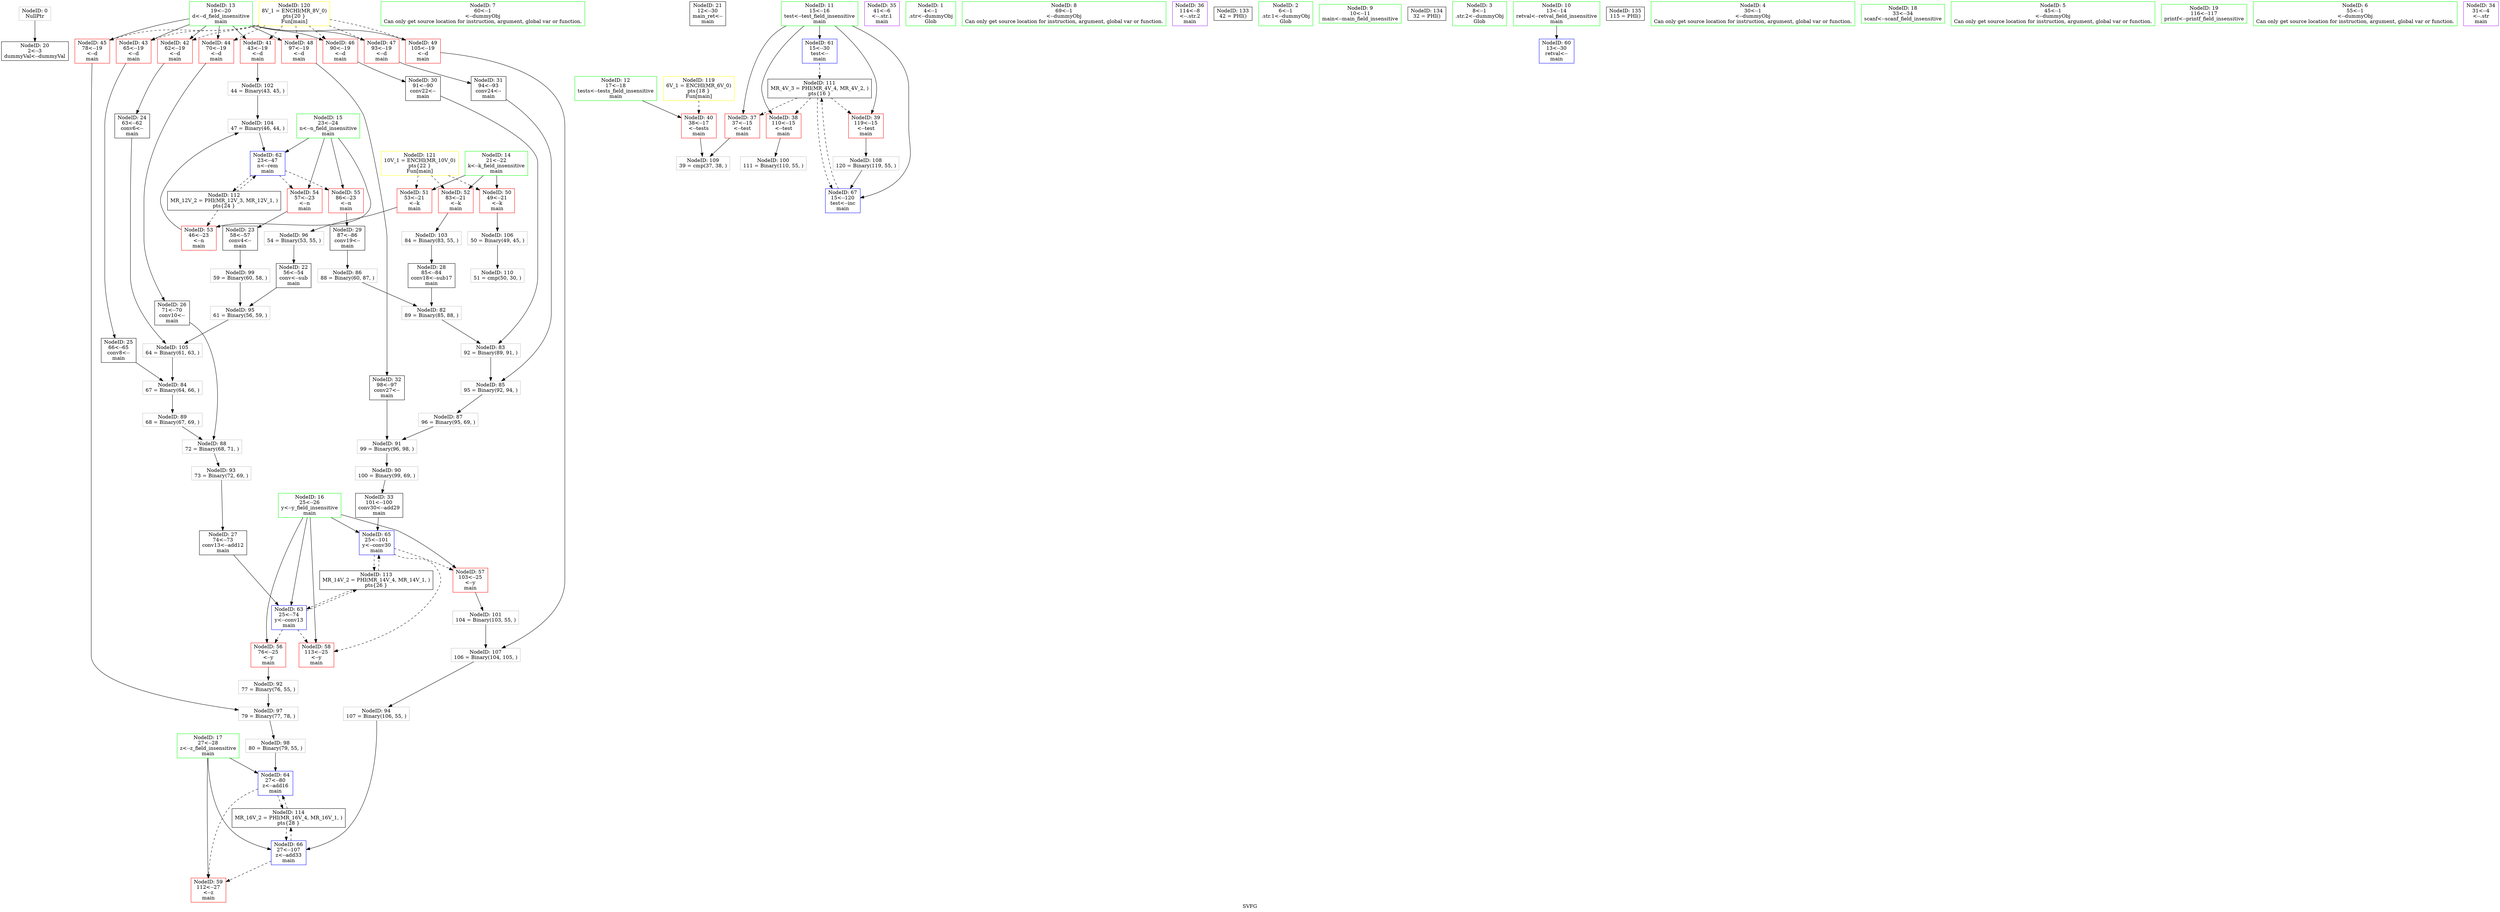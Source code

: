 digraph "SVFG" {
	label="SVFG";

	Node0x55d3f042f7e0 [shape=record,color=grey,label="{NodeID: 0\nNullPtr}"];
	Node0x55d3f042f7e0 -> Node0x55d3f0442710[style=solid];
	Node0x55d3f04474f0 [shape=record,color=grey,label="{NodeID: 90\n100 = Binary(99, 69, )\n}"];
	Node0x55d3f04474f0 -> Node0x55d3f04431d0[style=solid];
	Node0x55d3f04415a0 [shape=record,color=green,label="{NodeID: 7\n60\<--1\n\<--dummyObj\nCan only get source location for instruction, argument, global var or function.}"];
	Node0x55d3f0444040 [shape=record,color=grey,label="{NodeID: 97\n79 = Binary(77, 78, )\n}"];
	Node0x55d3f0444040 -> Node0x55d3f04441c0[style=solid];
	Node0x55d3f0442200 [shape=record,color=green,label="{NodeID: 14\n21\<--22\nk\<--k_field_insensitive\nmain\n}"];
	Node0x55d3f0442200 -> Node0x55d3f0444fc0[style=solid];
	Node0x55d3f0442200 -> Node0x55d3f0445090[style=solid];
	Node0x55d3f0442200 -> Node0x55d3f0445160[style=solid];
	Node0x55d3f0449200 [shape=record,color=grey,label="{NodeID: 104\n47 = Binary(46, 44, )\n}"];
	Node0x55d3f0449200 -> Node0x55d3f0445980[style=solid];
	Node0x55d3f0442810 [shape=record,color=black,label="{NodeID: 21\n12\<--30\nmain_ret\<--\nmain\n}"];
	Node0x55d3f044dce0 [shape=record,color=black,label="{NodeID: 111\nMR_4V_3 = PHI(MR_4V_4, MR_4V_2, )\npts\{16 \}\n}"];
	Node0x55d3f044dce0 -> Node0x55d3f0443510[style=dashed];
	Node0x55d3f044dce0 -> Node0x55d3f04435e0[style=dashed];
	Node0x55d3f044dce0 -> Node0x55d3f04436b0[style=dashed];
	Node0x55d3f044dce0 -> Node0x55d3f0445d90[style=dashed];
	Node0x55d3f0442dc0 [shape=record,color=black,label="{NodeID: 28\n85\<--84\nconv18\<--sub17\nmain\n}"];
	Node0x55d3f0442dc0 -> Node0x55d3f04468f0[style=solid];
	Node0x55d3f0443370 [shape=record,color=purple,label="{NodeID: 35\n41\<--6\n\<--.str.1\nmain\n}"];
	Node0x55d3f0443920 [shape=record,color=red,label="{NodeID: 42\n62\<--19\n\<--d\nmain\n}"];
	Node0x55d3f0443920 -> Node0x55d3f0442a80[style=solid];
	Node0x55d3f0444ef0 [shape=record,color=red,label="{NodeID: 49\n105\<--19\n\<--d\nmain\n}"];
	Node0x55d3f0444ef0 -> Node0x55d3f0449680[style=solid];
	Node0x55d3f04454a0 [shape=record,color=red,label="{NodeID: 56\n76\<--25\n\<--y\nmain\n}"];
	Node0x55d3f04454a0 -> Node0x55d3f04477f0[style=solid];
	Node0x55d3f0445a50 [shape=record,color=blue,label="{NodeID: 63\n25\<--74\ny\<--conv13\nmain\n}"];
	Node0x55d3f0445a50 -> Node0x55d3f04454a0[style=dashed];
	Node0x55d3f0445a50 -> Node0x55d3f0445640[style=dashed];
	Node0x55d3f0445a50 -> Node0x55d3f044e6e0[style=dashed];
	Node0x55d3f0446bf0 [shape=record,color=grey,label="{NodeID: 84\n67 = Binary(64, 66, )\n}"];
	Node0x55d3f0446bf0 -> Node0x55d3f0447370[style=solid];
	Node0x55d3f04411d0 [shape=record,color=green,label="{NodeID: 1\n4\<--1\n.str\<--dummyObj\nGlob }"];
	Node0x55d3f0447670 [shape=record,color=grey,label="{NodeID: 91\n99 = Binary(96, 98, )\n}"];
	Node0x55d3f0447670 -> Node0x55d3f04474f0[style=solid];
	Node0x55d3f0441630 [shape=record,color=green,label="{NodeID: 8\n69\<--1\n\<--dummyObj\nCan only get source location for instruction, argument, global var or function.}"];
	Node0x55d3f04441c0 [shape=record,color=grey,label="{NodeID: 98\n80 = Binary(79, 55, )\n}"];
	Node0x55d3f04441c0 -> Node0x55d3f0445b20[style=solid];
	Node0x55d3f04422d0 [shape=record,color=green,label="{NodeID: 15\n23\<--24\nn\<--n_field_insensitive\nmain\n}"];
	Node0x55d3f04422d0 -> Node0x55d3f0445230[style=solid];
	Node0x55d3f04422d0 -> Node0x55d3f0445300[style=solid];
	Node0x55d3f04422d0 -> Node0x55d3f04453d0[style=solid];
	Node0x55d3f04422d0 -> Node0x55d3f0445980[style=solid];
	Node0x55d3f0449380 [shape=record,color=grey,label="{NodeID: 105\n64 = Binary(61, 63, )\n}"];
	Node0x55d3f0449380 -> Node0x55d3f0446bf0[style=solid];
	Node0x55d3f04428e0 [shape=record,color=black,label="{NodeID: 22\n56\<--54\nconv\<--sub\nmain\n}"];
	Node0x55d3f04428e0 -> Node0x55d3f0447c70[style=solid];
	Node0x55d3f044e1e0 [shape=record,color=black,label="{NodeID: 112\nMR_12V_2 = PHI(MR_12V_3, MR_12V_1, )\npts\{24 \}\n}"];
	Node0x55d3f044e1e0 -> Node0x55d3f0445230[style=dashed];
	Node0x55d3f044e1e0 -> Node0x55d3f0445980[style=dashed];
	Node0x55d3f0442e90 [shape=record,color=black,label="{NodeID: 29\n87\<--86\nconv19\<--\nmain\n}"];
	Node0x55d3f0442e90 -> Node0x55d3f0446ef0[style=solid];
	Node0x55d3f04506e0 [shape=record,color=yellow,style=double,label="{NodeID: 119\n6V_1 = ENCHI(MR_6V_0)\npts\{18 \}\nFun[main]}"];
	Node0x55d3f04506e0 -> Node0x55d3f0443780[style=dashed];
	Node0x55d3f0443440 [shape=record,color=purple,label="{NodeID: 36\n114\<--8\n\<--.str.2\nmain\n}"];
	Node0x55d3f04439f0 [shape=record,color=red,label="{NodeID: 43\n65\<--19\n\<--d\nmain\n}"];
	Node0x55d3f04439f0 -> Node0x55d3f0442b50[style=solid];
	Node0x55d3f0455ab0 [shape=record,color=black,label="{NodeID: 133\n42 = PHI()\n}"];
	Node0x55d3f0444fc0 [shape=record,color=red,label="{NodeID: 50\n49\<--21\n\<--k\nmain\n}"];
	Node0x55d3f0444fc0 -> Node0x55d3f0449500[style=solid];
	Node0x55d3f0445570 [shape=record,color=red,label="{NodeID: 57\n103\<--25\n\<--y\nmain\n}"];
	Node0x55d3f0445570 -> Node0x55d3f0448d80[style=solid];
	Node0x55d3f0445b20 [shape=record,color=blue,label="{NodeID: 64\n27\<--80\nz\<--add16\nmain\n}"];
	Node0x55d3f0445b20 -> Node0x55d3f0445710[style=dashed];
	Node0x55d3f0445b20 -> Node0x55d3f044ebe0[style=dashed];
	Node0x55d3f0446d70 [shape=record,color=grey,label="{NodeID: 85\n95 = Binary(92, 94, )\n}"];
	Node0x55d3f0446d70 -> Node0x55d3f0447070[style=solid];
	Node0x55d3f0441260 [shape=record,color=green,label="{NodeID: 2\n6\<--1\n.str.1\<--dummyObj\nGlob }"];
	Node0x55d3f04477f0 [shape=record,color=grey,label="{NodeID: 92\n77 = Binary(76, 55, )\n}"];
	Node0x55d3f04477f0 -> Node0x55d3f0444040[style=solid];
	Node0x55d3f04416c0 [shape=record,color=green,label="{NodeID: 9\n10\<--11\nmain\<--main_field_insensitive\n}"];
	Node0x55d3f0444340 [shape=record,color=grey,label="{NodeID: 99\n59 = Binary(60, 58, )\n}"];
	Node0x55d3f0444340 -> Node0x55d3f0447c70[style=solid];
	Node0x55d3f04423a0 [shape=record,color=green,label="{NodeID: 16\n25\<--26\ny\<--y_field_insensitive\nmain\n}"];
	Node0x55d3f04423a0 -> Node0x55d3f04454a0[style=solid];
	Node0x55d3f04423a0 -> Node0x55d3f0445570[style=solid];
	Node0x55d3f04423a0 -> Node0x55d3f0445640[style=solid];
	Node0x55d3f04423a0 -> Node0x55d3f0445a50[style=solid];
	Node0x55d3f04423a0 -> Node0x55d3f0445bf0[style=solid];
	Node0x55d3f0449500 [shape=record,color=grey,label="{NodeID: 106\n50 = Binary(49, 45, )\n}"];
	Node0x55d3f0449500 -> Node0x55d3f0449b00[style=solid];
	Node0x55d3f04429b0 [shape=record,color=black,label="{NodeID: 23\n58\<--57\nconv4\<--\nmain\n}"];
	Node0x55d3f04429b0 -> Node0x55d3f0444340[style=solid];
	Node0x55d3f044e6e0 [shape=record,color=black,label="{NodeID: 113\nMR_14V_2 = PHI(MR_14V_4, MR_14V_1, )\npts\{26 \}\n}"];
	Node0x55d3f044e6e0 -> Node0x55d3f0445a50[style=dashed];
	Node0x55d3f044e6e0 -> Node0x55d3f0445bf0[style=dashed];
	Node0x55d3f0442f60 [shape=record,color=black,label="{NodeID: 30\n91\<--90\nconv22\<--\nmain\n}"];
	Node0x55d3f0442f60 -> Node0x55d3f0446a70[style=solid];
	Node0x55d3f04507c0 [shape=record,color=yellow,style=double,label="{NodeID: 120\n8V_1 = ENCHI(MR_8V_0)\npts\{20 \}\nFun[main]}"];
	Node0x55d3f04507c0 -> Node0x55d3f0443850[style=dashed];
	Node0x55d3f04507c0 -> Node0x55d3f0443920[style=dashed];
	Node0x55d3f04507c0 -> Node0x55d3f04439f0[style=dashed];
	Node0x55d3f04507c0 -> Node0x55d3f0443ac0[style=dashed];
	Node0x55d3f04507c0 -> Node0x55d3f0443b90[style=dashed];
	Node0x55d3f04507c0 -> Node0x55d3f0443c60[style=dashed];
	Node0x55d3f04507c0 -> Node0x55d3f0443d30[style=dashed];
	Node0x55d3f04507c0 -> Node0x55d3f0444e20[style=dashed];
	Node0x55d3f04507c0 -> Node0x55d3f0444ef0[style=dashed];
	Node0x55d3f0443510 [shape=record,color=red,label="{NodeID: 37\n37\<--15\n\<--test\nmain\n}"];
	Node0x55d3f0443510 -> Node0x55d3f0449980[style=solid];
	Node0x55d3f0443ac0 [shape=record,color=red,label="{NodeID: 44\n70\<--19\n\<--d\nmain\n}"];
	Node0x55d3f0443ac0 -> Node0x55d3f0442c20[style=solid];
	Node0x55d3f0455bb0 [shape=record,color=black,label="{NodeID: 134\n32 = PHI()\n}"];
	Node0x55d3f0445090 [shape=record,color=red,label="{NodeID: 51\n53\<--21\n\<--k\nmain\n}"];
	Node0x55d3f0445090 -> Node0x55d3f0443ec0[style=solid];
	Node0x55d3f0445640 [shape=record,color=red,label="{NodeID: 58\n113\<--25\n\<--y\nmain\n}"];
	Node0x55d3f0445bf0 [shape=record,color=blue,label="{NodeID: 65\n25\<--101\ny\<--conv30\nmain\n}"];
	Node0x55d3f0445bf0 -> Node0x55d3f0445570[style=dashed];
	Node0x55d3f0445bf0 -> Node0x55d3f0445640[style=dashed];
	Node0x55d3f0445bf0 -> Node0x55d3f044e6e0[style=dashed];
	Node0x55d3f0446ef0 [shape=record,color=grey,label="{NodeID: 86\n88 = Binary(60, 87, )\n}"];
	Node0x55d3f0446ef0 -> Node0x55d3f04468f0[style=solid];
	Node0x55d3f042f870 [shape=record,color=green,label="{NodeID: 3\n8\<--1\n.str.2\<--dummyObj\nGlob }"];
	Node0x55d3f0447970 [shape=record,color=grey,label="{NodeID: 93\n73 = Binary(72, 69, )\n}"];
	Node0x55d3f0447970 -> Node0x55d3f0442cf0[style=solid];
	Node0x55d3f0441f00 [shape=record,color=green,label="{NodeID: 10\n13\<--14\nretval\<--retval_field_insensitive\nmain\n}"];
	Node0x55d3f0441f00 -> Node0x55d3f04457e0[style=solid];
	Node0x55d3f04444c0 [shape=record,color=grey,label="{NodeID: 100\n111 = Binary(110, 55, )\n}"];
	Node0x55d3f0442470 [shape=record,color=green,label="{NodeID: 17\n27\<--28\nz\<--z_field_insensitive\nmain\n}"];
	Node0x55d3f0442470 -> Node0x55d3f0445710[style=solid];
	Node0x55d3f0442470 -> Node0x55d3f0445b20[style=solid];
	Node0x55d3f0442470 -> Node0x55d3f0445cc0[style=solid];
	Node0x55d3f0449680 [shape=record,color=grey,label="{NodeID: 107\n106 = Binary(104, 105, )\n}"];
	Node0x55d3f0449680 -> Node0x55d3f0447af0[style=solid];
	Node0x55d3f0442a80 [shape=record,color=black,label="{NodeID: 24\n63\<--62\nconv6\<--\nmain\n}"];
	Node0x55d3f0442a80 -> Node0x55d3f0449380[style=solid];
	Node0x55d3f044ebe0 [shape=record,color=black,label="{NodeID: 114\nMR_16V_2 = PHI(MR_16V_4, MR_16V_1, )\npts\{28 \}\n}"];
	Node0x55d3f044ebe0 -> Node0x55d3f0445b20[style=dashed];
	Node0x55d3f044ebe0 -> Node0x55d3f0445cc0[style=dashed];
	Node0x55d3f0443030 [shape=record,color=black,label="{NodeID: 31\n94\<--93\nconv24\<--\nmain\n}"];
	Node0x55d3f0443030 -> Node0x55d3f0446d70[style=solid];
	Node0x55d3f04508a0 [shape=record,color=yellow,style=double,label="{NodeID: 121\n10V_1 = ENCHI(MR_10V_0)\npts\{22 \}\nFun[main]}"];
	Node0x55d3f04508a0 -> Node0x55d3f0444fc0[style=dashed];
	Node0x55d3f04508a0 -> Node0x55d3f0445090[style=dashed];
	Node0x55d3f04508a0 -> Node0x55d3f0445160[style=dashed];
	Node0x55d3f04435e0 [shape=record,color=red,label="{NodeID: 38\n110\<--15\n\<--test\nmain\n}"];
	Node0x55d3f04435e0 -> Node0x55d3f04444c0[style=solid];
	Node0x55d3f0443b90 [shape=record,color=red,label="{NodeID: 45\n78\<--19\n\<--d\nmain\n}"];
	Node0x55d3f0443b90 -> Node0x55d3f0444040[style=solid];
	Node0x55d3f0455cb0 [shape=record,color=black,label="{NodeID: 135\n115 = PHI()\n}"];
	Node0x55d3f0445160 [shape=record,color=red,label="{NodeID: 52\n83\<--21\n\<--k\nmain\n}"];
	Node0x55d3f0445160 -> Node0x55d3f0449080[style=solid];
	Node0x55d3f0445710 [shape=record,color=red,label="{NodeID: 59\n112\<--27\n\<--z\nmain\n}"];
	Node0x55d3f0445cc0 [shape=record,color=blue,label="{NodeID: 66\n27\<--107\nz\<--add33\nmain\n}"];
	Node0x55d3f0445cc0 -> Node0x55d3f0445710[style=dashed];
	Node0x55d3f0445cc0 -> Node0x55d3f044ebe0[style=dashed];
	Node0x55d3f0447070 [shape=record,color=grey,label="{NodeID: 87\n96 = Binary(95, 69, )\n}"];
	Node0x55d3f0447070 -> Node0x55d3f0447670[style=solid];
	Node0x55d3f042f900 [shape=record,color=green,label="{NodeID: 4\n30\<--1\n\<--dummyObj\nCan only get source location for instruction, argument, global var or function.}"];
	Node0x55d3f0447af0 [shape=record,color=grey,label="{NodeID: 94\n107 = Binary(106, 55, )\n}"];
	Node0x55d3f0447af0 -> Node0x55d3f0445cc0[style=solid];
	Node0x55d3f0441f90 [shape=record,color=green,label="{NodeID: 11\n15\<--16\ntest\<--test_field_insensitive\nmain\n}"];
	Node0x55d3f0441f90 -> Node0x55d3f0443510[style=solid];
	Node0x55d3f0441f90 -> Node0x55d3f04435e0[style=solid];
	Node0x55d3f0441f90 -> Node0x55d3f04436b0[style=solid];
	Node0x55d3f0441f90 -> Node0x55d3f04458b0[style=solid];
	Node0x55d3f0441f90 -> Node0x55d3f0445d90[style=solid];
	Node0x55d3f0448d80 [shape=record,color=grey,label="{NodeID: 101\n104 = Binary(103, 55, )\n}"];
	Node0x55d3f0448d80 -> Node0x55d3f0449680[style=solid];
	Node0x55d3f0442540 [shape=record,color=green,label="{NodeID: 18\n33\<--34\nscanf\<--scanf_field_insensitive\n}"];
	Node0x55d3f0449800 [shape=record,color=grey,label="{NodeID: 108\n120 = Binary(119, 55, )\n}"];
	Node0x55d3f0449800 -> Node0x55d3f0445d90[style=solid];
	Node0x55d3f0442b50 [shape=record,color=black,label="{NodeID: 25\n66\<--65\nconv8\<--\nmain\n}"];
	Node0x55d3f0442b50 -> Node0x55d3f0446bf0[style=solid];
	Node0x55d3f0443100 [shape=record,color=black,label="{NodeID: 32\n98\<--97\nconv27\<--\nmain\n}"];
	Node0x55d3f0443100 -> Node0x55d3f0447670[style=solid];
	Node0x55d3f04436b0 [shape=record,color=red,label="{NodeID: 39\n119\<--15\n\<--test\nmain\n}"];
	Node0x55d3f04436b0 -> Node0x55d3f0449800[style=solid];
	Node0x55d3f0443c60 [shape=record,color=red,label="{NodeID: 46\n90\<--19\n\<--d\nmain\n}"];
	Node0x55d3f0443c60 -> Node0x55d3f0442f60[style=solid];
	Node0x55d3f0445230 [shape=record,color=red,label="{NodeID: 53\n46\<--23\n\<--n\nmain\n}"];
	Node0x55d3f0445230 -> Node0x55d3f0449200[style=solid];
	Node0x55d3f04457e0 [shape=record,color=blue,label="{NodeID: 60\n13\<--30\nretval\<--\nmain\n}"];
	Node0x55d3f0445d90 [shape=record,color=blue,label="{NodeID: 67\n15\<--120\ntest\<--inc\nmain\n}"];
	Node0x55d3f0445d90 -> Node0x55d3f044dce0[style=dashed];
	Node0x55d3f04471f0 [shape=record,color=grey,label="{NodeID: 88\n72 = Binary(68, 71, )\n}"];
	Node0x55d3f04471f0 -> Node0x55d3f0447970[style=solid];
	Node0x55d3f042f990 [shape=record,color=green,label="{NodeID: 5\n45\<--1\n\<--dummyObj\nCan only get source location for instruction, argument, global var or function.}"];
	Node0x55d3f0447c70 [shape=record,color=grey,label="{NodeID: 95\n61 = Binary(56, 59, )\n}"];
	Node0x55d3f0447c70 -> Node0x55d3f0449380[style=solid];
	Node0x55d3f0442060 [shape=record,color=green,label="{NodeID: 12\n17\<--18\ntests\<--tests_field_insensitive\nmain\n}"];
	Node0x55d3f0442060 -> Node0x55d3f0443780[style=solid];
	Node0x55d3f0448f00 [shape=record,color=grey,label="{NodeID: 102\n44 = Binary(43, 45, )\n}"];
	Node0x55d3f0448f00 -> Node0x55d3f0449200[style=solid];
	Node0x55d3f0442610 [shape=record,color=green,label="{NodeID: 19\n116\<--117\nprintf\<--printf_field_insensitive\n}"];
	Node0x55d3f0449980 [shape=record,color=grey,label="{NodeID: 109\n39 = cmp(37, 38, )\n}"];
	Node0x55d3f0442c20 [shape=record,color=black,label="{NodeID: 26\n71\<--70\nconv10\<--\nmain\n}"];
	Node0x55d3f0442c20 -> Node0x55d3f04471f0[style=solid];
	Node0x55d3f04431d0 [shape=record,color=black,label="{NodeID: 33\n101\<--100\nconv30\<--add29\nmain\n}"];
	Node0x55d3f04431d0 -> Node0x55d3f0445bf0[style=solid];
	Node0x55d3f0443780 [shape=record,color=red,label="{NodeID: 40\n38\<--17\n\<--tests\nmain\n}"];
	Node0x55d3f0443780 -> Node0x55d3f0449980[style=solid];
	Node0x55d3f0443d30 [shape=record,color=red,label="{NodeID: 47\n93\<--19\n\<--d\nmain\n}"];
	Node0x55d3f0443d30 -> Node0x55d3f0443030[style=solid];
	Node0x55d3f0445300 [shape=record,color=red,label="{NodeID: 54\n57\<--23\n\<--n\nmain\n}"];
	Node0x55d3f0445300 -> Node0x55d3f04429b0[style=solid];
	Node0x55d3f04458b0 [shape=record,color=blue,label="{NodeID: 61\n15\<--30\ntest\<--\nmain\n}"];
	Node0x55d3f04458b0 -> Node0x55d3f044dce0[style=dashed];
	Node0x55d3f04468f0 [shape=record,color=grey,label="{NodeID: 82\n89 = Binary(85, 88, )\n}"];
	Node0x55d3f04468f0 -> Node0x55d3f0446a70[style=solid];
	Node0x55d3f0447370 [shape=record,color=grey,label="{NodeID: 89\n68 = Binary(67, 69, )\n}"];
	Node0x55d3f0447370 -> Node0x55d3f04471f0[style=solid];
	Node0x55d3f0441510 [shape=record,color=green,label="{NodeID: 6\n55\<--1\n\<--dummyObj\nCan only get source location for instruction, argument, global var or function.}"];
	Node0x55d3f0443ec0 [shape=record,color=grey,label="{NodeID: 96\n54 = Binary(53, 55, )\n}"];
	Node0x55d3f0443ec0 -> Node0x55d3f04428e0[style=solid];
	Node0x55d3f0442130 [shape=record,color=green,label="{NodeID: 13\n19\<--20\nd\<--d_field_insensitive\nmain\n}"];
	Node0x55d3f0442130 -> Node0x55d3f0443850[style=solid];
	Node0x55d3f0442130 -> Node0x55d3f0443920[style=solid];
	Node0x55d3f0442130 -> Node0x55d3f04439f0[style=solid];
	Node0x55d3f0442130 -> Node0x55d3f0443ac0[style=solid];
	Node0x55d3f0442130 -> Node0x55d3f0443b90[style=solid];
	Node0x55d3f0442130 -> Node0x55d3f0443c60[style=solid];
	Node0x55d3f0442130 -> Node0x55d3f0443d30[style=solid];
	Node0x55d3f0442130 -> Node0x55d3f0444e20[style=solid];
	Node0x55d3f0442130 -> Node0x55d3f0444ef0[style=solid];
	Node0x55d3f0449080 [shape=record,color=grey,label="{NodeID: 103\n84 = Binary(83, 55, )\n}"];
	Node0x55d3f0449080 -> Node0x55d3f0442dc0[style=solid];
	Node0x55d3f0442710 [shape=record,color=black,label="{NodeID: 20\n2\<--3\ndummyVal\<--dummyVal\n}"];
	Node0x55d3f0449b00 [shape=record,color=grey,label="{NodeID: 110\n51 = cmp(50, 30, )\n}"];
	Node0x55d3f0442cf0 [shape=record,color=black,label="{NodeID: 27\n74\<--73\nconv13\<--add12\nmain\n}"];
	Node0x55d3f0442cf0 -> Node0x55d3f0445a50[style=solid];
	Node0x55d3f04432a0 [shape=record,color=purple,label="{NodeID: 34\n31\<--4\n\<--.str\nmain\n}"];
	Node0x55d3f0443850 [shape=record,color=red,label="{NodeID: 41\n43\<--19\n\<--d\nmain\n}"];
	Node0x55d3f0443850 -> Node0x55d3f0448f00[style=solid];
	Node0x55d3f0444e20 [shape=record,color=red,label="{NodeID: 48\n97\<--19\n\<--d\nmain\n}"];
	Node0x55d3f0444e20 -> Node0x55d3f0443100[style=solid];
	Node0x55d3f04453d0 [shape=record,color=red,label="{NodeID: 55\n86\<--23\n\<--n\nmain\n}"];
	Node0x55d3f04453d0 -> Node0x55d3f0442e90[style=solid];
	Node0x55d3f0445980 [shape=record,color=blue,label="{NodeID: 62\n23\<--47\nn\<--rem\nmain\n}"];
	Node0x55d3f0445980 -> Node0x55d3f0445300[style=dashed];
	Node0x55d3f0445980 -> Node0x55d3f04453d0[style=dashed];
	Node0x55d3f0445980 -> Node0x55d3f044e1e0[style=dashed];
	Node0x55d3f0446a70 [shape=record,color=grey,label="{NodeID: 83\n92 = Binary(89, 91, )\n}"];
	Node0x55d3f0446a70 -> Node0x55d3f0446d70[style=solid];
}
